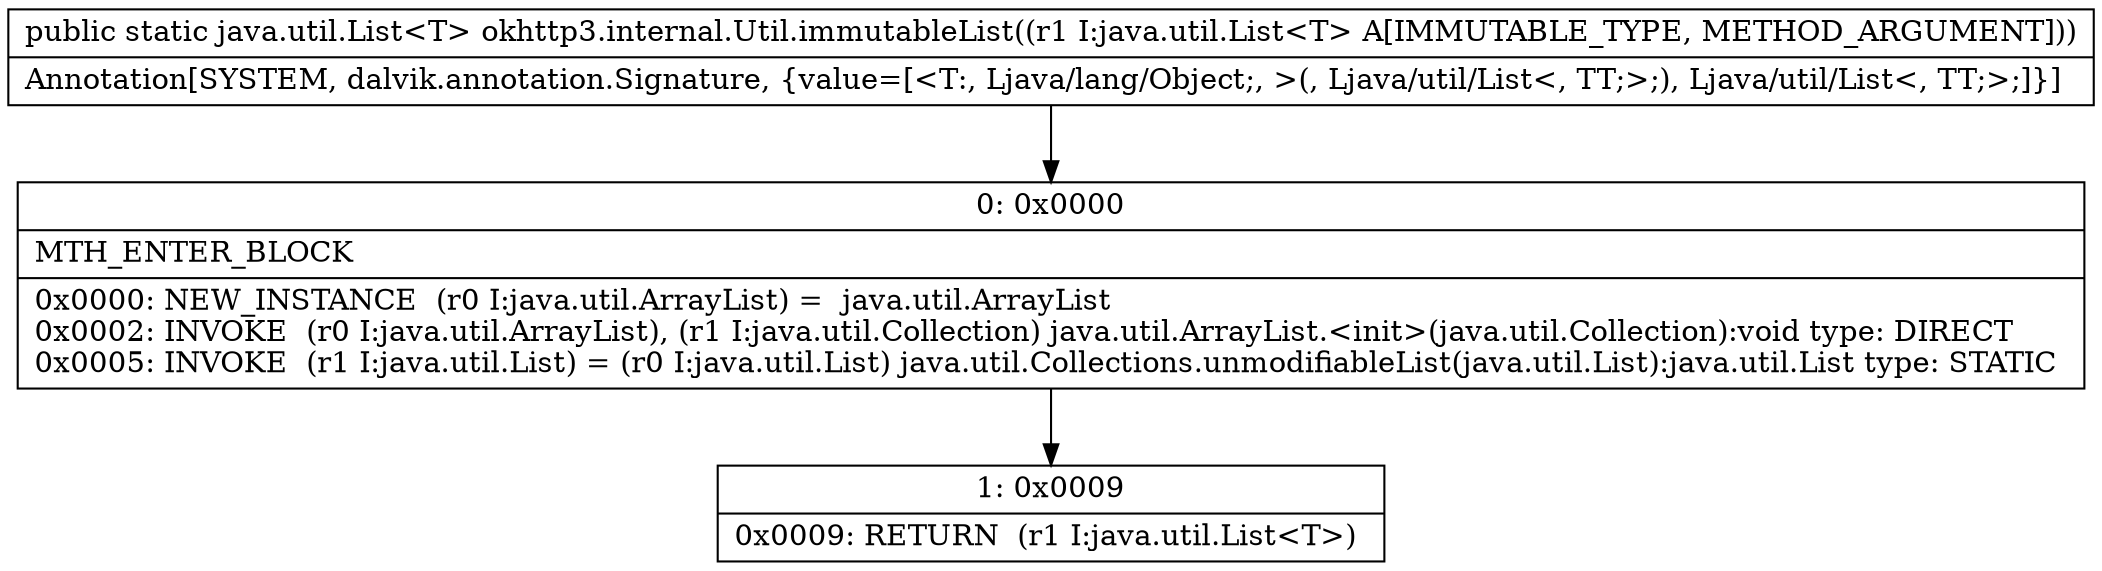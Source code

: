 digraph "CFG forokhttp3.internal.Util.immutableList(Ljava\/util\/List;)Ljava\/util\/List;" {
Node_0 [shape=record,label="{0\:\ 0x0000|MTH_ENTER_BLOCK\l|0x0000: NEW_INSTANCE  (r0 I:java.util.ArrayList) =  java.util.ArrayList \l0x0002: INVOKE  (r0 I:java.util.ArrayList), (r1 I:java.util.Collection) java.util.ArrayList.\<init\>(java.util.Collection):void type: DIRECT \l0x0005: INVOKE  (r1 I:java.util.List) = (r0 I:java.util.List) java.util.Collections.unmodifiableList(java.util.List):java.util.List type: STATIC \l}"];
Node_1 [shape=record,label="{1\:\ 0x0009|0x0009: RETURN  (r1 I:java.util.List\<T\>) \l}"];
MethodNode[shape=record,label="{public static java.util.List\<T\> okhttp3.internal.Util.immutableList((r1 I:java.util.List\<T\> A[IMMUTABLE_TYPE, METHOD_ARGUMENT]))  | Annotation[SYSTEM, dalvik.annotation.Signature, \{value=[\<T:, Ljava\/lang\/Object;, \>(, Ljava\/util\/List\<, TT;\>;), Ljava\/util\/List\<, TT;\>;]\}]\l}"];
MethodNode -> Node_0;
Node_0 -> Node_1;
}

